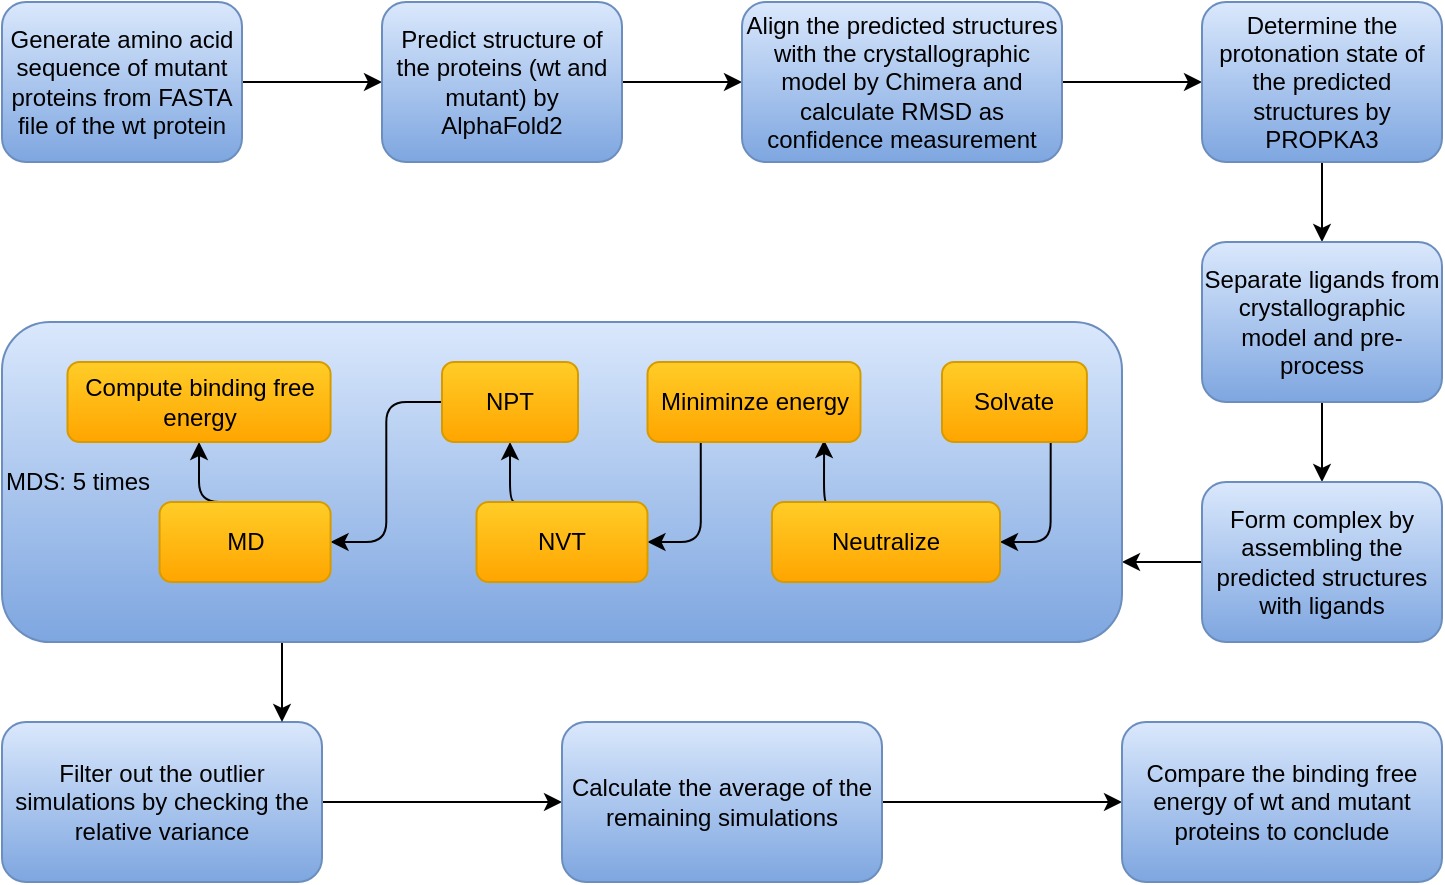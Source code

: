 <mxfile version="22.1.14" type="github">
  <diagram name="Page-1" id="FycSsTpm4IhA0FWyijEC">
    <mxGraphModel dx="838" dy="606" grid="1" gridSize="10" guides="1" tooltips="1" connect="1" arrows="1" fold="1" page="1" pageScale="1" pageWidth="850" pageHeight="1100" math="0" shadow="0">
      <root>
        <mxCell id="0" />
        <mxCell id="1" parent="0" />
        <mxCell id="THaeHtkmeBWyDL8Bj_06-23" value="" style="edgeStyle=orthogonalEdgeStyle;rounded=1;orthogonalLoop=1;jettySize=auto;html=1;fontColor=default;labelBackgroundColor=none;" edge="1" parent="1" source="THaeHtkmeBWyDL8Bj_06-1" target="THaeHtkmeBWyDL8Bj_06-2">
          <mxGeometry relative="1" as="geometry" />
        </mxCell>
        <mxCell id="THaeHtkmeBWyDL8Bj_06-1" value="Generate amino acid sequence of mutant proteins from FASTA file of the wt protein" style="rounded=1;whiteSpace=wrap;html=1;labelBackgroundColor=none;fillColor=#dae8fc;gradientColor=#7ea6e0;strokeColor=#6c8ebf;" vertex="1" parent="1">
          <mxGeometry x="40" y="120" width="120" height="80" as="geometry" />
        </mxCell>
        <mxCell id="THaeHtkmeBWyDL8Bj_06-24" value="" style="edgeStyle=orthogonalEdgeStyle;rounded=1;orthogonalLoop=1;jettySize=auto;html=1;fontColor=default;labelBackgroundColor=none;" edge="1" parent="1" source="THaeHtkmeBWyDL8Bj_06-2" target="THaeHtkmeBWyDL8Bj_06-3">
          <mxGeometry relative="1" as="geometry" />
        </mxCell>
        <mxCell id="THaeHtkmeBWyDL8Bj_06-2" value="Predict structure of the proteins (wt and mutant) by AlphaFold2" style="rounded=1;whiteSpace=wrap;html=1;labelBackgroundColor=none;fillColor=#dae8fc;gradientColor=#7ea6e0;strokeColor=#6c8ebf;" vertex="1" parent="1">
          <mxGeometry x="230" y="120" width="120" height="80" as="geometry" />
        </mxCell>
        <mxCell id="THaeHtkmeBWyDL8Bj_06-25" value="" style="edgeStyle=orthogonalEdgeStyle;rounded=1;orthogonalLoop=1;jettySize=auto;html=1;fontColor=default;labelBackgroundColor=none;" edge="1" parent="1" source="THaeHtkmeBWyDL8Bj_06-3" target="THaeHtkmeBWyDL8Bj_06-4">
          <mxGeometry relative="1" as="geometry" />
        </mxCell>
        <mxCell id="THaeHtkmeBWyDL8Bj_06-3" value="Align the predicted structures with the crystallographic model by Chimera and calculate RMSD as confidence measurement" style="rounded=1;whiteSpace=wrap;html=1;labelBackgroundColor=none;fillColor=#dae8fc;gradientColor=#7ea6e0;strokeColor=#6c8ebf;" vertex="1" parent="1">
          <mxGeometry x="410" y="120" width="160" height="80" as="geometry" />
        </mxCell>
        <mxCell id="THaeHtkmeBWyDL8Bj_06-26" value="" style="edgeStyle=orthogonalEdgeStyle;rounded=1;orthogonalLoop=1;jettySize=auto;html=1;fontColor=default;labelBackgroundColor=none;" edge="1" parent="1" source="THaeHtkmeBWyDL8Bj_06-4" target="THaeHtkmeBWyDL8Bj_06-5">
          <mxGeometry relative="1" as="geometry" />
        </mxCell>
        <mxCell id="THaeHtkmeBWyDL8Bj_06-4" value="Determine the protonation state of the predicted structures by PROPKA3" style="rounded=1;whiteSpace=wrap;html=1;labelBackgroundColor=none;fillColor=#dae8fc;gradientColor=#7ea6e0;strokeColor=#6c8ebf;" vertex="1" parent="1">
          <mxGeometry x="640" y="120" width="120" height="80" as="geometry" />
        </mxCell>
        <mxCell id="THaeHtkmeBWyDL8Bj_06-27" value="" style="edgeStyle=orthogonalEdgeStyle;rounded=1;orthogonalLoop=1;jettySize=auto;html=1;fontColor=default;labelBackgroundColor=none;" edge="1" parent="1" source="THaeHtkmeBWyDL8Bj_06-5" target="THaeHtkmeBWyDL8Bj_06-6">
          <mxGeometry relative="1" as="geometry" />
        </mxCell>
        <mxCell id="THaeHtkmeBWyDL8Bj_06-5" value="Separate ligands from crystallographic model and pre-process" style="rounded=1;whiteSpace=wrap;html=1;labelBackgroundColor=none;fillColor=#dae8fc;gradientColor=#7ea6e0;strokeColor=#6c8ebf;" vertex="1" parent="1">
          <mxGeometry x="640" y="240" width="120" height="80" as="geometry" />
        </mxCell>
        <mxCell id="THaeHtkmeBWyDL8Bj_06-29" style="edgeStyle=orthogonalEdgeStyle;rounded=1;orthogonalLoop=1;jettySize=auto;html=1;entryX=1;entryY=0.75;entryDx=0;entryDy=0;fontColor=default;labelBackgroundColor=none;" edge="1" parent="1" source="THaeHtkmeBWyDL8Bj_06-6" target="THaeHtkmeBWyDL8Bj_06-7">
          <mxGeometry relative="1" as="geometry" />
        </mxCell>
        <mxCell id="THaeHtkmeBWyDL8Bj_06-6" value="Form complex by assembling the predicted structures with ligands" style="rounded=1;whiteSpace=wrap;html=1;labelBackgroundColor=none;fillColor=#dae8fc;gradientColor=#7ea6e0;strokeColor=#6c8ebf;" vertex="1" parent="1">
          <mxGeometry x="640" y="360" width="120" height="80" as="geometry" />
        </mxCell>
        <mxCell id="THaeHtkmeBWyDL8Bj_06-39" style="edgeStyle=orthogonalEdgeStyle;rounded=1;orthogonalLoop=1;jettySize=auto;html=1;exitX=1;exitY=0.5;exitDx=0;exitDy=0;fontColor=default;labelBackgroundColor=none;" edge="1" parent="1" source="THaeHtkmeBWyDL8Bj_06-20" target="THaeHtkmeBWyDL8Bj_06-21">
          <mxGeometry relative="1" as="geometry" />
        </mxCell>
        <mxCell id="THaeHtkmeBWyDL8Bj_06-20" value="Filter out the outlier simulations by checking the relative variance" style="rounded=1;whiteSpace=wrap;html=1;labelBackgroundColor=none;fillColor=#dae8fc;gradientColor=#7ea6e0;strokeColor=#6c8ebf;" vertex="1" parent="1">
          <mxGeometry x="40" y="480" width="160" height="80" as="geometry" />
        </mxCell>
        <mxCell id="THaeHtkmeBWyDL8Bj_06-40" style="edgeStyle=orthogonalEdgeStyle;rounded=1;orthogonalLoop=1;jettySize=auto;html=1;exitX=1;exitY=0.5;exitDx=0;exitDy=0;entryX=0;entryY=0.5;entryDx=0;entryDy=0;fontColor=default;labelBackgroundColor=none;" edge="1" parent="1" source="THaeHtkmeBWyDL8Bj_06-21" target="THaeHtkmeBWyDL8Bj_06-22">
          <mxGeometry relative="1" as="geometry" />
        </mxCell>
        <mxCell id="THaeHtkmeBWyDL8Bj_06-21" value="Calculate the average of the remaining simulations" style="rounded=1;whiteSpace=wrap;html=1;labelBackgroundColor=none;fillColor=#dae8fc;gradientColor=#7ea6e0;strokeColor=#6c8ebf;" vertex="1" parent="1">
          <mxGeometry x="320" y="480" width="160" height="80" as="geometry" />
        </mxCell>
        <mxCell id="THaeHtkmeBWyDL8Bj_06-22" value="Compare the binding free energy of wt and mutant proteins to conclude" style="rounded=1;whiteSpace=wrap;html=1;labelBackgroundColor=none;fillColor=#dae8fc;gradientColor=#7ea6e0;strokeColor=#6c8ebf;" vertex="1" parent="1">
          <mxGeometry x="600" y="480" width="160" height="80" as="geometry" />
        </mxCell>
        <mxCell id="THaeHtkmeBWyDL8Bj_06-38" style="edgeStyle=orthogonalEdgeStyle;rounded=1;orthogonalLoop=1;jettySize=auto;html=1;exitX=0.25;exitY=1;exitDx=0;exitDy=0;entryX=0.875;entryY=0;entryDx=0;entryDy=0;entryPerimeter=0;fontColor=default;labelBackgroundColor=none;" edge="1" parent="1" source="THaeHtkmeBWyDL8Bj_06-7" target="THaeHtkmeBWyDL8Bj_06-20">
          <mxGeometry relative="1" as="geometry" />
        </mxCell>
        <mxCell id="THaeHtkmeBWyDL8Bj_06-7" value="MDS: 5 times" style="rounded=1;whiteSpace=wrap;html=1;align=left;container=0;labelBackgroundColor=none;fillColor=#dae8fc;gradientColor=#7ea6e0;strokeColor=#6c8ebf;" vertex="1" parent="1">
          <mxGeometry x="40" y="280" width="560" height="160" as="geometry" />
        </mxCell>
        <mxCell id="THaeHtkmeBWyDL8Bj_06-33" style="edgeStyle=orthogonalEdgeStyle;rounded=1;orthogonalLoop=1;jettySize=auto;html=1;exitX=0.75;exitY=1;exitDx=0;exitDy=0;entryX=1;entryY=0.5;entryDx=0;entryDy=0;fontColor=default;labelBackgroundColor=none;" edge="1" parent="1" source="THaeHtkmeBWyDL8Bj_06-8" target="THaeHtkmeBWyDL8Bj_06-9">
          <mxGeometry relative="1" as="geometry" />
        </mxCell>
        <mxCell id="THaeHtkmeBWyDL8Bj_06-8" value="Solvate" style="rounded=1;whiteSpace=wrap;html=1;container=0;labelBackgroundColor=none;fillColor=#ffcd28;gradientColor=#ffa500;strokeColor=#d79b00;" vertex="1" parent="1">
          <mxGeometry x="510" y="300" width="72.46" height="40" as="geometry" />
        </mxCell>
        <mxCell id="THaeHtkmeBWyDL8Bj_06-31" style="edgeStyle=orthogonalEdgeStyle;rounded=1;orthogonalLoop=1;jettySize=auto;html=1;exitX=0.25;exitY=0;exitDx=0;exitDy=0;entryX=0.829;entryY=0.975;entryDx=0;entryDy=0;entryPerimeter=0;fontColor=default;labelBackgroundColor=none;" edge="1" parent="1" source="THaeHtkmeBWyDL8Bj_06-9" target="THaeHtkmeBWyDL8Bj_06-10">
          <mxGeometry relative="1" as="geometry" />
        </mxCell>
        <mxCell id="THaeHtkmeBWyDL8Bj_06-9" value="Neutralize" style="rounded=1;whiteSpace=wrap;html=1;container=0;labelBackgroundColor=none;fillColor=#ffcd28;gradientColor=#ffa500;strokeColor=#d79b00;" vertex="1" parent="1">
          <mxGeometry x="425.001" y="370" width="114.0" height="40" as="geometry" />
        </mxCell>
        <mxCell id="THaeHtkmeBWyDL8Bj_06-32" style="edgeStyle=orthogonalEdgeStyle;rounded=1;orthogonalLoop=1;jettySize=auto;html=1;exitX=0.25;exitY=1;exitDx=0;exitDy=0;entryX=1;entryY=0.5;entryDx=0;entryDy=0;fontColor=default;labelBackgroundColor=none;" edge="1" parent="1" source="THaeHtkmeBWyDL8Bj_06-10" target="THaeHtkmeBWyDL8Bj_06-11">
          <mxGeometry relative="1" as="geometry" />
        </mxCell>
        <mxCell id="THaeHtkmeBWyDL8Bj_06-10" value="Miniminze energy" style="rounded=1;whiteSpace=wrap;html=1;container=0;labelBackgroundColor=none;fillColor=#ffcd28;gradientColor=#ffa500;strokeColor=#d79b00;" vertex="1" parent="1">
          <mxGeometry x="362.75" y="300" width="106.5" height="40" as="geometry" />
        </mxCell>
        <mxCell id="THaeHtkmeBWyDL8Bj_06-34" style="edgeStyle=orthogonalEdgeStyle;rounded=1;orthogonalLoop=1;jettySize=auto;html=1;exitX=0.25;exitY=0;exitDx=0;exitDy=0;entryX=0.5;entryY=1;entryDx=0;entryDy=0;fontColor=default;labelBackgroundColor=none;" edge="1" parent="1" source="THaeHtkmeBWyDL8Bj_06-11" target="THaeHtkmeBWyDL8Bj_06-12">
          <mxGeometry relative="1" as="geometry" />
        </mxCell>
        <mxCell id="THaeHtkmeBWyDL8Bj_06-11" value="NVT" style="rounded=1;whiteSpace=wrap;html=1;container=0;labelBackgroundColor=none;fillColor=#ffcd28;gradientColor=#ffa500;strokeColor=#d79b00;" vertex="1" parent="1">
          <mxGeometry x="277.249" y="370" width="85.5" height="40" as="geometry" />
        </mxCell>
        <mxCell id="THaeHtkmeBWyDL8Bj_06-36" style="edgeStyle=orthogonalEdgeStyle;rounded=1;orthogonalLoop=1;jettySize=auto;html=1;exitX=0;exitY=0.5;exitDx=0;exitDy=0;entryX=1;entryY=0.5;entryDx=0;entryDy=0;fontColor=default;labelBackgroundColor=none;" edge="1" parent="1" source="THaeHtkmeBWyDL8Bj_06-12" target="THaeHtkmeBWyDL8Bj_06-13">
          <mxGeometry relative="1" as="geometry" />
        </mxCell>
        <mxCell id="THaeHtkmeBWyDL8Bj_06-12" value="NPT" style="rounded=1;whiteSpace=wrap;html=1;container=0;labelBackgroundColor=none;fillColor=#ffcd28;gradientColor=#ffa500;strokeColor=#d79b00;" vertex="1" parent="1">
          <mxGeometry x="260" y="300" width="68" height="40" as="geometry" />
        </mxCell>
        <mxCell id="THaeHtkmeBWyDL8Bj_06-37" style="edgeStyle=orthogonalEdgeStyle;rounded=1;orthogonalLoop=1;jettySize=auto;html=1;exitX=0.5;exitY=0;exitDx=0;exitDy=0;entryX=0.5;entryY=1;entryDx=0;entryDy=0;fontColor=default;labelBackgroundColor=none;" edge="1" parent="1" source="THaeHtkmeBWyDL8Bj_06-13" target="THaeHtkmeBWyDL8Bj_06-17">
          <mxGeometry relative="1" as="geometry" />
        </mxCell>
        <mxCell id="THaeHtkmeBWyDL8Bj_06-13" value="MD" style="rounded=1;whiteSpace=wrap;html=1;container=0;labelBackgroundColor=none;fillColor=#ffcd28;gradientColor=#ffa500;strokeColor=#d79b00;" vertex="1" parent="1">
          <mxGeometry x="118.789" y="370" width="85.5" height="40" as="geometry" />
        </mxCell>
        <mxCell id="THaeHtkmeBWyDL8Bj_06-17" value="Compute binding free energy" style="rounded=1;whiteSpace=wrap;html=1;container=0;labelBackgroundColor=none;fillColor=#ffcd28;gradientColor=#ffa500;strokeColor=#d79b00;" vertex="1" parent="1">
          <mxGeometry x="72.747" y="300" width="131.538" height="40" as="geometry" />
        </mxCell>
      </root>
    </mxGraphModel>
  </diagram>
</mxfile>

